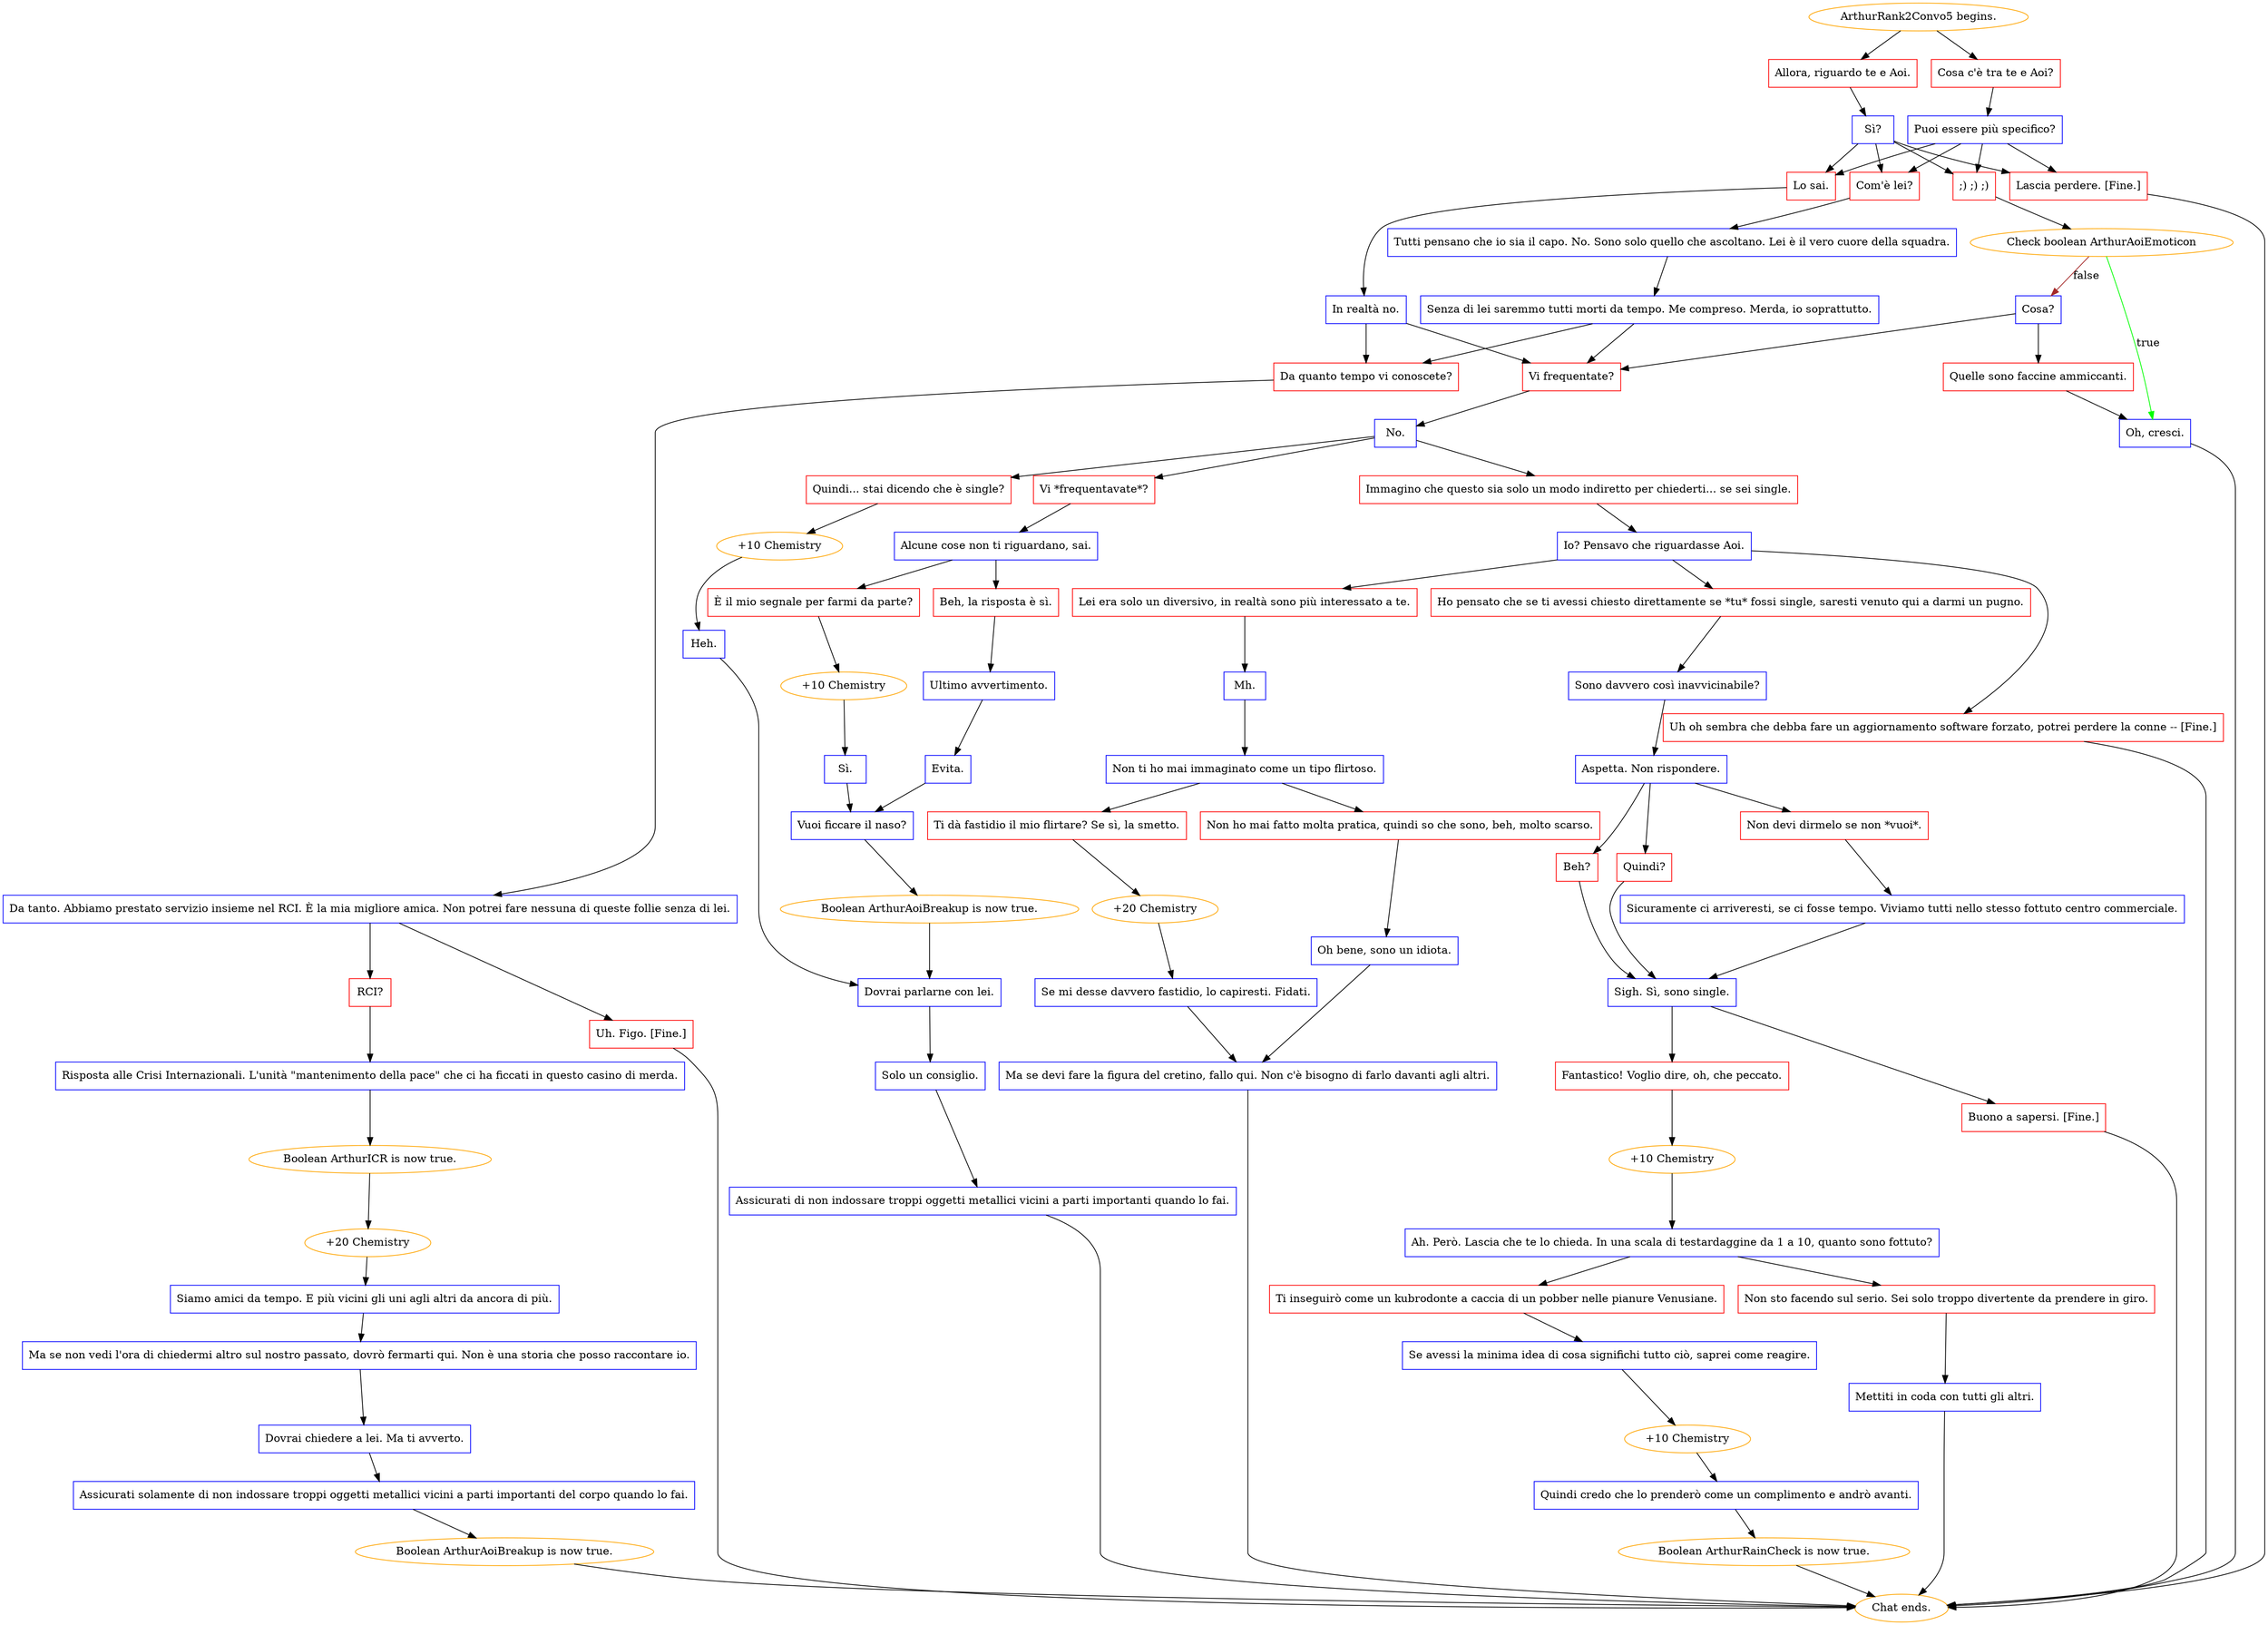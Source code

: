 digraph {
	"ArthurRank2Convo5 begins." [color=orange];
		"ArthurRank2Convo5 begins." -> j1859678325;
		"ArthurRank2Convo5 begins." -> j408636930;
	j1859678325 [label="Cosa c'è tra te e Aoi?",shape=box,color=red];
		j1859678325 -> j3050588357;
	j408636930 [label="Allora, riguardo te e Aoi.",shape=box,color=red];
		j408636930 -> j1432903523;
	j3050588357 [label="Puoi essere più specifico?",shape=box,color=blue];
		j3050588357 -> j210041759;
		j3050588357 -> j2328072904;
		j3050588357 -> j3444455187;
		j3050588357 -> j2989849864;
	j1432903523 [label="Sì?",shape=box,color=blue];
		j1432903523 -> j210041759;
		j1432903523 -> j2328072904;
		j1432903523 -> j3444455187;
		j1432903523 -> j2989849864;
	j210041759 [label="Com'è lei?",shape=box,color=red];
		j210041759 -> j2248221072;
	j2328072904 [label="Lo sai.",shape=box,color=red];
		j2328072904 -> j3587098708;
	j3444455187 [label=";) ;) ;)",shape=box,color=red];
		j3444455187 -> j2572511845;
	j2989849864 [label="Lascia perdere. [Fine.]",shape=box,color=red];
		j2989849864 -> "Chat ends.";
	j2248221072 [label="Tutti pensano che io sia il capo. No. Sono solo quello che ascoltano. Lei è il vero cuore della squadra.",shape=box,color=blue];
		j2248221072 -> j136905274;
	j3587098708 [label="In realtà no.",shape=box,color=blue];
		j3587098708 -> j2335940718;
		j3587098708 -> j1252211964;
	j2572511845 [label="Check boolean ArthurAoiEmoticon",color=orange];
		j2572511845 -> j3523498010 [label=true,color=green];
		j2572511845 -> j3632290721 [label=false,color=brown];
	"Chat ends." [color=orange];
	j136905274 [label="Senza di lei saremmo tutti morti da tempo. Me compreso. Merda, io soprattutto.",shape=box,color=blue];
		j136905274 -> j1252211964;
		j136905274 -> j2335940718;
	j2335940718 [label="Vi frequentate?",shape=box,color=red];
		j2335940718 -> j1959680352;
	j1252211964 [label="Da quanto tempo vi conoscete?",shape=box,color=red];
		j1252211964 -> j1970153158;
	j3523498010 [label="Oh, cresci.",shape=box,color=blue];
		j3523498010 -> "Chat ends.";
	j3632290721 [label="Cosa?",shape=box,color=blue];
		j3632290721 -> j1494249324;
		j3632290721 -> j2335940718;
	j1959680352 [label="No.",shape=box,color=blue];
		j1959680352 -> j963073759;
		j1959680352 -> j3994061252;
		j1959680352 -> j2750122414;
	j1970153158 [label="Da tanto. Abbiamo prestato servizio insieme nel RCI. È la mia migliore amica. Non potrei fare nessuna di queste follie senza di lei.",shape=box,color=blue];
		j1970153158 -> j3856822430;
		j1970153158 -> j657522982;
	j1494249324 [label="Quelle sono faccine ammiccanti.",shape=box,color=red];
		j1494249324 -> j3523498010;
	j963073759 [label="Quindi... stai dicendo che è single?",shape=box,color=red];
		j963073759 -> j345932018;
	j3994061252 [label="Vi *frequentavate*?",shape=box,color=red];
		j3994061252 -> j201716469;
	j2750122414 [label="Immagino che questo sia solo un modo indiretto per chiederti... se sei single.",shape=box,color=red];
		j2750122414 -> j4249108104;
	j3856822430 [label="RCI?",shape=box,color=red];
		j3856822430 -> j3691888779;
	j657522982 [label="Uh. Figo. [Fine.]",shape=box,color=red];
		j657522982 -> "Chat ends.";
	j345932018 [label="+10 Chemistry",color=orange];
		j345932018 -> j2954919301;
	j201716469 [label="Alcune cose non ti riguardano, sai.",shape=box,color=blue];
		j201716469 -> j701902570;
		j201716469 -> j9575990;
	j4249108104 [label="Io? Pensavo che riguardasse Aoi.",shape=box,color=blue];
		j4249108104 -> j3032962280;
		j4249108104 -> j1546491879;
		j4249108104 -> j1549739952;
	j3691888779 [label="Risposta alle Crisi Internazionali. L'unità \"mantenimento della pace\" che ci ha ficcati in questo casino di merda.",shape=box,color=blue];
		j3691888779 -> j2290789175;
	j2954919301 [label="Heh.",shape=box,color=blue];
		j2954919301 -> j2210194672;
	j701902570 [label="Beh, la risposta è sì.",shape=box,color=red];
		j701902570 -> j3663740090;
	j9575990 [label="È il mio segnale per farmi da parte?",shape=box,color=red];
		j9575990 -> j3468928443;
	j3032962280 [label="Lei era solo un diversivo, in realtà sono più interessato a te.",shape=box,color=red];
		j3032962280 -> j2345834037;
	j1546491879 [label="Ho pensato che se ti avessi chiesto direttamente se *tu* fossi single, saresti venuto qui a darmi un pugno.",shape=box,color=red];
		j1546491879 -> j2252259832;
	j1549739952 [label="Uh oh sembra che debba fare un aggiornamento software forzato, potrei perdere la conne -- [Fine.]",shape=box,color=red];
		j1549739952 -> "Chat ends.";
	j2290789175 [label="Boolean ArthurICR is now true.",color=orange];
		j2290789175 -> j242790435;
	j2210194672 [label="Dovrai parlarne con lei.",shape=box,color=blue];
		j2210194672 -> j1166592660;
	j3663740090 [label="Ultimo avvertimento.",shape=box,color=blue];
		j3663740090 -> j4183871877;
	j3468928443 [label="+10 Chemistry",color=orange];
		j3468928443 -> j662611026;
	j2345834037 [label="Mh.",shape=box,color=blue];
		j2345834037 -> j2254446217;
	j2252259832 [label="Sono davvero così inavvicinabile?",shape=box,color=blue];
		j2252259832 -> j2221042711;
	j242790435 [label="+20 Chemistry",color=orange];
		j242790435 -> j3443661436;
	j1166592660 [label="Solo un consiglio.",shape=box,color=blue];
		j1166592660 -> j377222257;
	j4183871877 [label="Evita.",shape=box,color=blue];
		j4183871877 -> j3788517376;
	j662611026 [label="Sì.",shape=box,color=blue];
		j662611026 -> j3788517376;
	j2254446217 [label="Non ti ho mai immaginato come un tipo flirtoso.",shape=box,color=blue];
		j2254446217 -> j927051669;
		j2254446217 -> j2646350887;
	j2221042711 [label="Aspetta. Non rispondere.",shape=box,color=blue];
		j2221042711 -> j3559839493;
		j2221042711 -> j1126194889;
		j2221042711 -> j3481556581;
	j3443661436 [label="Siamo amici da tempo. E più vicini gli uni agli altri da ancora di più.",shape=box,color=blue];
		j3443661436 -> j1071011870;
	j377222257 [label="Assicurati di non indossare troppi oggetti metallici vicini a parti importanti quando lo fai.",shape=box,color=blue];
		j377222257 -> "Chat ends.";
	j3788517376 [label="Vuoi ficcare il naso?",shape=box,color=blue];
		j3788517376 -> j3127045192;
	j927051669 [label="Ti dà fastidio il mio flirtare? Se sì, la smetto.",shape=box,color=red];
		j927051669 -> j284781910;
	j2646350887 [label="Non ho mai fatto molta pratica, quindi so che sono, beh, molto scarso.",shape=box,color=red];
		j2646350887 -> j2629766262;
	j3559839493 [label="Beh?",shape=box,color=red];
		j3559839493 -> j1367238543;
	j1126194889 [label="Quindi?",shape=box,color=red];
		j1126194889 -> j1367238543;
	j3481556581 [label="Non devi dirmelo se non *vuoi*.",shape=box,color=red];
		j3481556581 -> j3276505127;
	j1071011870 [label="Ma se non vedi l'ora di chiedermi altro sul nostro passato, dovrò fermarti qui. Non è una storia che posso raccontare io.",shape=box,color=blue];
		j1071011870 -> j960795331;
	j3127045192 [label="Boolean ArthurAoiBreakup is now true.",color=orange];
		j3127045192 -> j2210194672;
	j284781910 [label="+20 Chemistry",color=orange];
		j284781910 -> j667640291;
	j2629766262 [label="Oh bene, sono un idiota.",shape=box,color=blue];
		j2629766262 -> j3071276893;
	j1367238543 [label="Sigh. Sì, sono single.",shape=box,color=blue];
		j1367238543 -> j54936665;
		j1367238543 -> j695690803;
	j3276505127 [label="Sicuramente ci arriveresti, se ci fosse tempo. Viviamo tutti nello stesso fottuto centro commerciale.",shape=box,color=blue];
		j3276505127 -> j1367238543;
	j960795331 [label="Dovrai chiedere a lei. Ma ti avverto.",shape=box,color=blue];
		j960795331 -> j876543599;
	j667640291 [label="Se mi desse davvero fastidio, lo capiresti. Fidati.",shape=box,color=blue];
		j667640291 -> j3071276893;
	j3071276893 [label="Ma se devi fare la figura del cretino, fallo qui. Non c'è bisogno di farlo davanti agli altri.",shape=box,color=blue];
		j3071276893 -> "Chat ends.";
	j54936665 [label="Fantastico! Voglio dire, oh, che peccato.",shape=box,color=red];
		j54936665 -> j1082513378;
	j695690803 [label="Buono a sapersi. [Fine.]",shape=box,color=red];
		j695690803 -> "Chat ends.";
	j876543599 [label="Assicurati solamente di non indossare troppi oggetti metallici vicini a parti importanti del corpo quando lo fai.",shape=box,color=blue];
		j876543599 -> j122023758;
	j1082513378 [label="+10 Chemistry",color=orange];
		j1082513378 -> j1554872426;
	j122023758 [label="Boolean ArthurAoiBreakup is now true.",color=orange];
		j122023758 -> "Chat ends.";
	j1554872426 [label="Ah. Però. Lascia che te lo chieda. In una scala di testardaggine da 1 a 10, quanto sono fottuto?",shape=box,color=blue];
		j1554872426 -> j1707420625;
		j1554872426 -> j3758482567;
	j1707420625 [label="Ti inseguirò come un kubrodonte a caccia di un pobber nelle pianure Venusiane.",shape=box,color=red];
		j1707420625 -> j844191837;
	j3758482567 [label="Non sto facendo sul serio. Sei solo troppo divertente da prendere in giro.",shape=box,color=red];
		j3758482567 -> j2267427058;
	j844191837 [label="Se avessi la minima idea di cosa significhi tutto ciò, saprei come reagire.",shape=box,color=blue];
		j844191837 -> j599765275;
	j2267427058 [label="Mettiti in coda con tutti gli altri.",shape=box,color=blue];
		j2267427058 -> "Chat ends.";
	j599765275 [label="+10 Chemistry",color=orange];
		j599765275 -> j2689617673;
	j2689617673 [label="Quindi credo che lo prenderò come un complimento e andrò avanti.",shape=box,color=blue];
		j2689617673 -> j1820130911;
	j1820130911 [label="Boolean ArthurRainCheck is now true.",color=orange];
		j1820130911 -> "Chat ends.";
}
